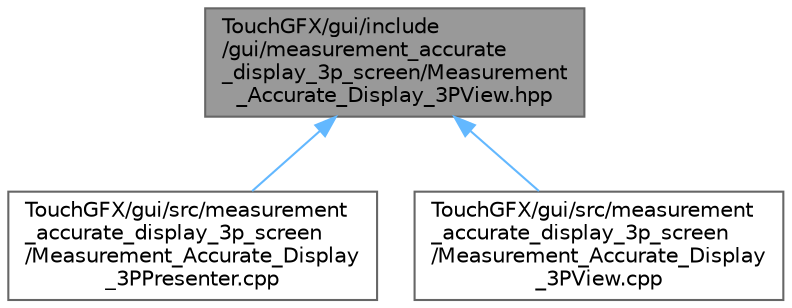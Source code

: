 digraph "TouchGFX/gui/include/gui/measurement_accurate_display_3p_screen/Measurement_Accurate_Display_3PView.hpp"
{
 // LATEX_PDF_SIZE
  bgcolor="transparent";
  edge [fontname=Helvetica,fontsize=10,labelfontname=Helvetica,labelfontsize=10];
  node [fontname=Helvetica,fontsize=10,shape=box,height=0.2,width=0.4];
  Node1 [id="Node000001",label="TouchGFX/gui/include\l/gui/measurement_accurate\l_display_3p_screen/Measurement\l_Accurate_Display_3PView.hpp",height=0.2,width=0.4,color="gray40", fillcolor="grey60", style="filled", fontcolor="black",tooltip=" "];
  Node1 -> Node2 [id="edge1_Node000001_Node000002",dir="back",color="steelblue1",style="solid",tooltip=" "];
  Node2 [id="Node000002",label="TouchGFX/gui/src/measurement\l_accurate_display_3p_screen\l/Measurement_Accurate_Display\l_3PPresenter.cpp",height=0.2,width=0.4,color="grey40", fillcolor="white", style="filled",URL="$_measurement___accurate___display__3_p_presenter_8cpp.html",tooltip=" "];
  Node1 -> Node3 [id="edge2_Node000001_Node000003",dir="back",color="steelblue1",style="solid",tooltip=" "];
  Node3 [id="Node000003",label="TouchGFX/gui/src/measurement\l_accurate_display_3p_screen\l/Measurement_Accurate_Display\l_3PView.cpp",height=0.2,width=0.4,color="grey40", fillcolor="white", style="filled",URL="$_measurement___accurate___display__3_p_view_8cpp.html",tooltip=" "];
}
